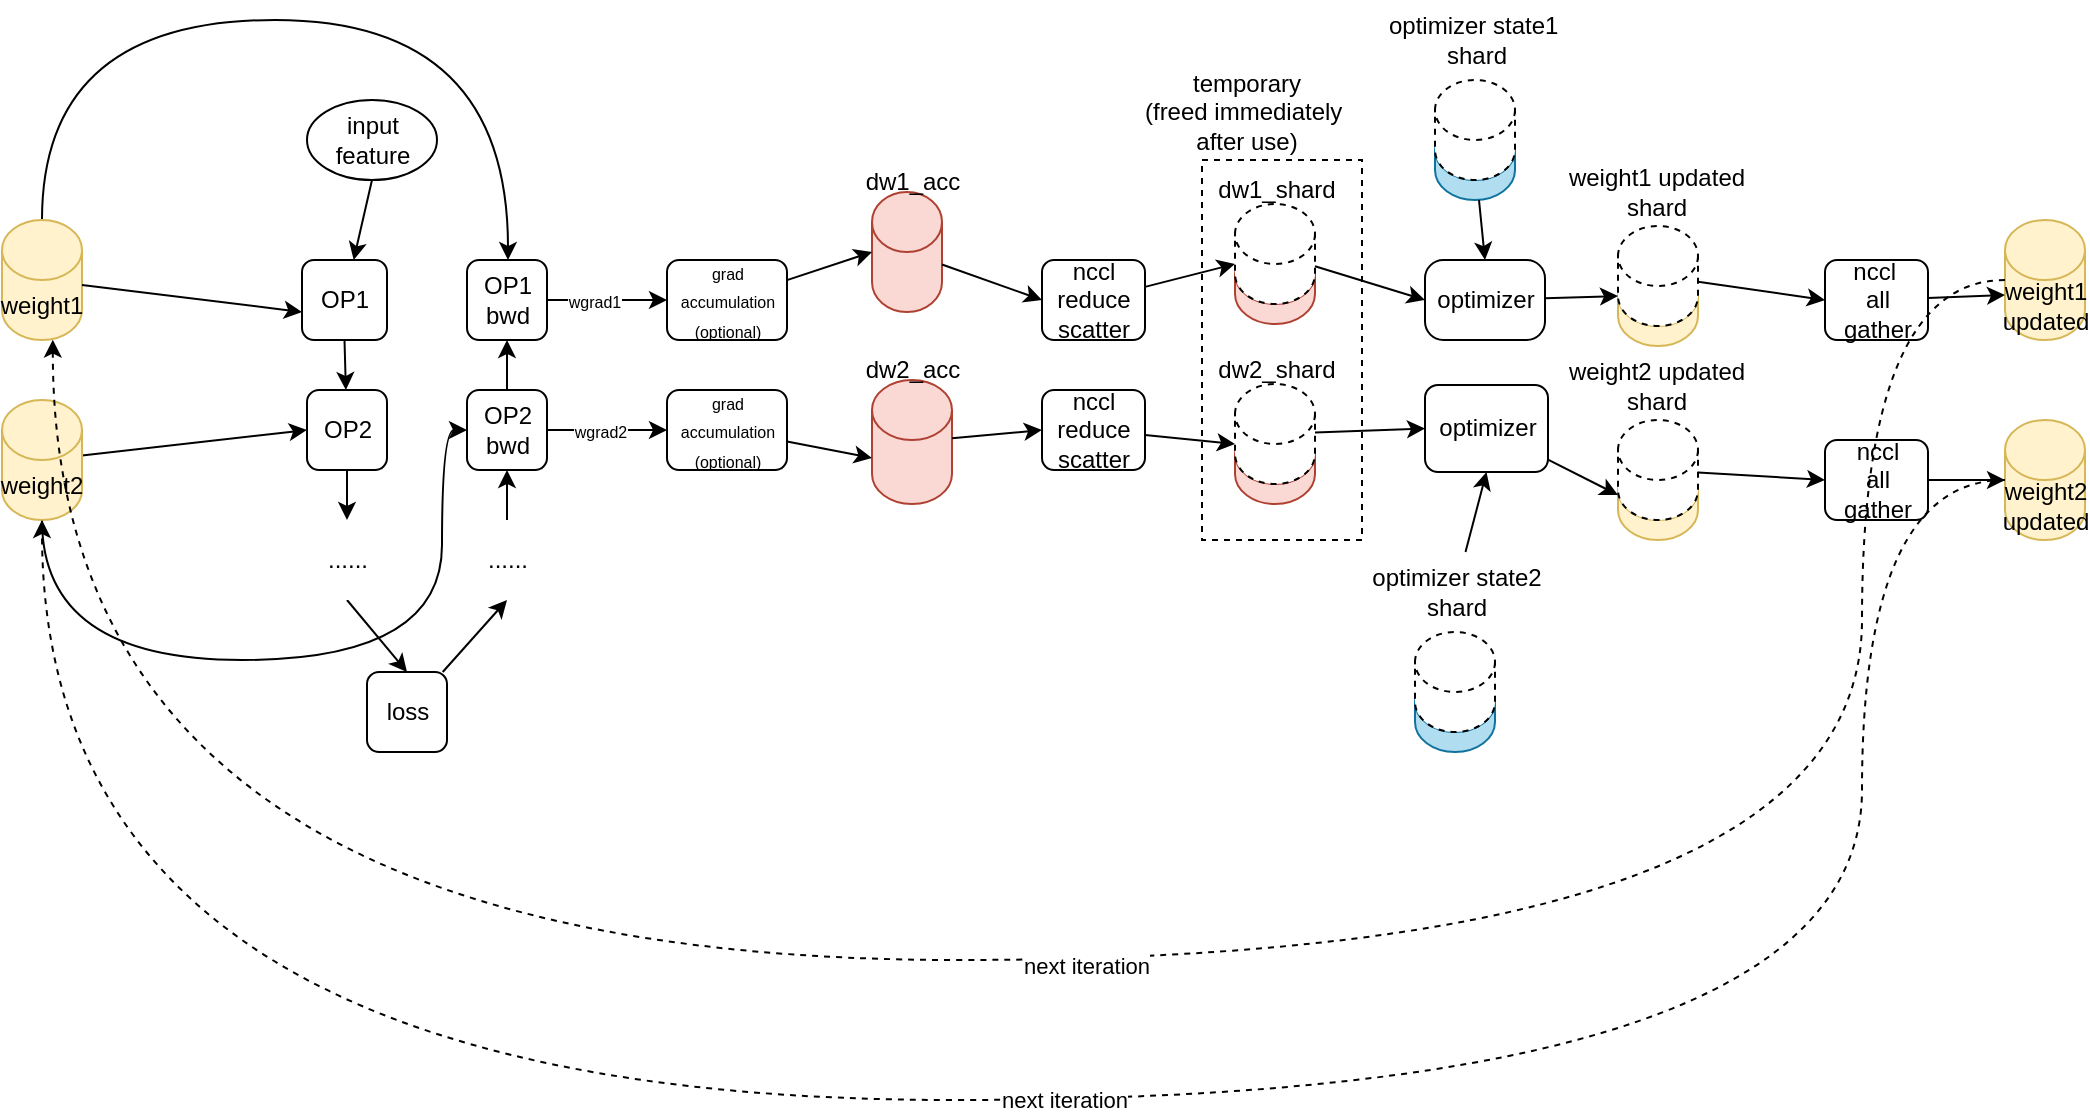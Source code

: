 <mxfile version="28.0.6">
  <diagram name="第 1 页" id="xsn9wAzLdeU0v5P_zitX">
    <mxGraphModel dx="1653" dy="857" grid="1" gridSize="10" guides="1" tooltips="1" connect="1" arrows="1" fold="1" page="1" pageScale="1" pageWidth="1169" pageHeight="827" math="0" shadow="0">
      <root>
        <mxCell id="0" />
        <mxCell id="1" parent="0" />
        <mxCell id="ELaQe_ijEdDVAd6_kbek-1" style="rounded=0;orthogonalLoop=1;jettySize=auto;html=1;exitX=0.5;exitY=1;exitDx=0;exitDy=0;" edge="1" parent="1" source="ELaQe_ijEdDVAd6_kbek-2" target="ELaQe_ijEdDVAd6_kbek-4">
          <mxGeometry relative="1" as="geometry" />
        </mxCell>
        <mxCell id="ELaQe_ijEdDVAd6_kbek-2" value="OP1" style="rounded=1;whiteSpace=wrap;html=1;" vertex="1" parent="1">
          <mxGeometry x="230" y="160" width="42.5" height="40" as="geometry" />
        </mxCell>
        <mxCell id="ELaQe_ijEdDVAd6_kbek-3" style="edgeStyle=orthogonalEdgeStyle;rounded=0;orthogonalLoop=1;jettySize=auto;html=1;exitX=0.5;exitY=1;exitDx=0;exitDy=0;entryX=0.5;entryY=0;entryDx=0;entryDy=0;" edge="1" parent="1" source="ELaQe_ijEdDVAd6_kbek-4" target="ELaQe_ijEdDVAd6_kbek-8">
          <mxGeometry relative="1" as="geometry" />
        </mxCell>
        <mxCell id="ELaQe_ijEdDVAd6_kbek-4" value="OP2" style="rounded=1;whiteSpace=wrap;html=1;" vertex="1" parent="1">
          <mxGeometry x="232.5" y="225" width="40" height="40" as="geometry" />
        </mxCell>
        <mxCell id="ELaQe_ijEdDVAd6_kbek-5" style="rounded=0;orthogonalLoop=1;jettySize=auto;html=1;exitX=0.5;exitY=1;exitDx=0;exitDy=0;" edge="1" parent="1" source="ELaQe_ijEdDVAd6_kbek-6" target="ELaQe_ijEdDVAd6_kbek-2">
          <mxGeometry relative="1" as="geometry" />
        </mxCell>
        <mxCell id="ELaQe_ijEdDVAd6_kbek-6" value="input feature" style="ellipse;whiteSpace=wrap;html=1;" vertex="1" parent="1">
          <mxGeometry x="232.5" y="80" width="65" height="40" as="geometry" />
        </mxCell>
        <mxCell id="ELaQe_ijEdDVAd6_kbek-7" style="rounded=0;orthogonalLoop=1;jettySize=auto;html=1;exitX=0.5;exitY=1;exitDx=0;exitDy=0;entryX=0.5;entryY=0;entryDx=0;entryDy=0;" edge="1" parent="1" source="ELaQe_ijEdDVAd6_kbek-8" target="ELaQe_ijEdDVAd6_kbek-10">
          <mxGeometry relative="1" as="geometry" />
        </mxCell>
        <mxCell id="ELaQe_ijEdDVAd6_kbek-8" value="......" style="rounded=1;whiteSpace=wrap;html=1;strokeColor=none;" vertex="1" parent="1">
          <mxGeometry x="232.5" y="290" width="40" height="40" as="geometry" />
        </mxCell>
        <mxCell id="ELaQe_ijEdDVAd6_kbek-9" style="rounded=0;orthogonalLoop=1;jettySize=auto;html=1;entryX=0.5;entryY=1;entryDx=0;entryDy=0;" edge="1" parent="1" source="ELaQe_ijEdDVAd6_kbek-10" target="ELaQe_ijEdDVAd6_kbek-18">
          <mxGeometry relative="1" as="geometry" />
        </mxCell>
        <mxCell id="ELaQe_ijEdDVAd6_kbek-10" value="loss" style="rounded=1;whiteSpace=wrap;html=1;" vertex="1" parent="1">
          <mxGeometry x="262.5" y="366" width="40" height="40" as="geometry" />
        </mxCell>
        <mxCell id="ELaQe_ijEdDVAd6_kbek-11" style="edgeStyle=none;rounded=0;orthogonalLoop=1;jettySize=auto;html=1;entryX=0;entryY=0.5;entryDx=0;entryDy=0;" edge="1" parent="1" source="ELaQe_ijEdDVAd6_kbek-13" target="ELaQe_ijEdDVAd6_kbek-24">
          <mxGeometry relative="1" as="geometry" />
        </mxCell>
        <mxCell id="ELaQe_ijEdDVAd6_kbek-12" value="&lt;font style=&quot;font-size: 8px;&quot;&gt;wgrad2&lt;/font&gt;" style="edgeLabel;html=1;align=center;verticalAlign=middle;resizable=0;points=[];" vertex="1" connectable="0" parent="ELaQe_ijEdDVAd6_kbek-11">
          <mxGeometry x="-0.125" relative="1" as="geometry">
            <mxPoint as="offset" />
          </mxGeometry>
        </mxCell>
        <mxCell id="ELaQe_ijEdDVAd6_kbek-13" value="&lt;div&gt;OP2&lt;/div&gt;&lt;div&gt;bwd&lt;/div&gt;" style="rounded=1;whiteSpace=wrap;html=1;" vertex="1" parent="1">
          <mxGeometry x="312.5" y="225" width="40" height="40" as="geometry" />
        </mxCell>
        <mxCell id="ELaQe_ijEdDVAd6_kbek-14" style="edgeStyle=none;rounded=0;orthogonalLoop=1;jettySize=auto;html=1;entryX=0;entryY=0.5;entryDx=0;entryDy=0;" edge="1" parent="1" source="ELaQe_ijEdDVAd6_kbek-16" target="ELaQe_ijEdDVAd6_kbek-22">
          <mxGeometry relative="1" as="geometry" />
        </mxCell>
        <mxCell id="ELaQe_ijEdDVAd6_kbek-15" value="&lt;div&gt;&lt;font style=&quot;font-size: 8px;&quot;&gt;wgrad1&lt;/font&gt;&lt;/div&gt;" style="edgeLabel;html=1;align=center;verticalAlign=middle;resizable=0;points=[];" vertex="1" connectable="0" parent="ELaQe_ijEdDVAd6_kbek-14">
          <mxGeometry x="0.112" y="-1" relative="1" as="geometry">
            <mxPoint x="-10" y="-1" as="offset" />
          </mxGeometry>
        </mxCell>
        <mxCell id="ELaQe_ijEdDVAd6_kbek-16" value="&lt;div&gt;OP1&lt;/div&gt;&lt;div&gt;bwd&lt;/div&gt;" style="rounded=1;whiteSpace=wrap;html=1;" vertex="1" parent="1">
          <mxGeometry x="312.5" y="160" width="40" height="40" as="geometry" />
        </mxCell>
        <mxCell id="ELaQe_ijEdDVAd6_kbek-17" style="edgeStyle=orthogonalEdgeStyle;rounded=0;orthogonalLoop=1;jettySize=auto;html=1;entryX=0.5;entryY=1;entryDx=0;entryDy=0;" edge="1" parent="1" source="ELaQe_ijEdDVAd6_kbek-18" target="ELaQe_ijEdDVAd6_kbek-13">
          <mxGeometry relative="1" as="geometry" />
        </mxCell>
        <mxCell id="ELaQe_ijEdDVAd6_kbek-18" value="......" style="rounded=1;whiteSpace=wrap;html=1;strokeColor=none;" vertex="1" parent="1">
          <mxGeometry x="312.5" y="290" width="40" height="40" as="geometry" />
        </mxCell>
        <mxCell id="ELaQe_ijEdDVAd6_kbek-19" style="rounded=0;orthogonalLoop=1;jettySize=auto;html=1;entryX=0.5;entryY=1;entryDx=0;entryDy=0;" edge="1" parent="1" source="ELaQe_ijEdDVAd6_kbek-16" target="ELaQe_ijEdDVAd6_kbek-16">
          <mxGeometry relative="1" as="geometry" />
        </mxCell>
        <mxCell id="ELaQe_ijEdDVAd6_kbek-20" style="rounded=0;orthogonalLoop=1;jettySize=auto;html=1;entryX=0.5;entryY=1;entryDx=0;entryDy=0;exitX=0.5;exitY=0;exitDx=0;exitDy=0;" edge="1" parent="1" source="ELaQe_ijEdDVAd6_kbek-13" target="ELaQe_ijEdDVAd6_kbek-16">
          <mxGeometry relative="1" as="geometry">
            <mxPoint x="349.748" y="225" as="sourcePoint" />
            <mxPoint x="345.26" y="188.24" as="targetPoint" />
          </mxGeometry>
        </mxCell>
        <mxCell id="ELaQe_ijEdDVAd6_kbek-22" value="&lt;div&gt;&lt;font style=&quot;font-size: 8px;&quot;&gt;grad accumulation&lt;br&gt;&lt;/font&gt;&lt;/div&gt;&lt;div&gt;&lt;font style=&quot;font-size: 8px;&quot;&gt;(optional)&lt;/font&gt;&lt;/div&gt;" style="rounded=1;whiteSpace=wrap;html=1;" vertex="1" parent="1">
          <mxGeometry x="412.5" y="160" width="60" height="40" as="geometry" />
        </mxCell>
        <mxCell id="ELaQe_ijEdDVAd6_kbek-24" value="&lt;div&gt;&lt;font style=&quot;font-size: 8px;&quot;&gt;grad accumulation&lt;br&gt;&lt;/font&gt;&lt;/div&gt;&lt;div&gt;&lt;font style=&quot;font-size: 8px;&quot;&gt;(optional)&lt;/font&gt;&lt;/div&gt;" style="rounded=1;whiteSpace=wrap;html=1;" vertex="1" parent="1">
          <mxGeometry x="412.5" y="225" width="60" height="40" as="geometry" />
        </mxCell>
        <mxCell id="ELaQe_ijEdDVAd6_kbek-26" value="&lt;div&gt;nccl reduce&lt;/div&gt;&lt;div&gt;scatter&lt;/div&gt;" style="rounded=1;whiteSpace=wrap;html=1;" vertex="1" parent="1">
          <mxGeometry x="600" y="160" width="51.5" height="40" as="geometry" />
        </mxCell>
        <mxCell id="ELaQe_ijEdDVAd6_kbek-28" value="&lt;div&gt;nccl reduce&lt;/div&gt;&lt;div&gt;scatter&lt;br&gt;&lt;/div&gt;" style="rounded=1;whiteSpace=wrap;html=1;" vertex="1" parent="1">
          <mxGeometry x="600" y="225" width="51.5" height="40" as="geometry" />
        </mxCell>
        <mxCell id="ELaQe_ijEdDVAd6_kbek-29" value="optimizer" style="rounded=1;whiteSpace=wrap;html=1;arcSize=23;" vertex="1" parent="1">
          <mxGeometry x="791.5" y="160" width="60" height="40" as="geometry" />
        </mxCell>
        <mxCell id="ELaQe_ijEdDVAd6_kbek-30" value="optimizer" style="rounded=1;whiteSpace=wrap;html=1;" vertex="1" parent="1">
          <mxGeometry x="791.5" y="222.5" width="61.5" height="43.5" as="geometry" />
        </mxCell>
        <mxCell id="ELaQe_ijEdDVAd6_kbek-113" style="edgeStyle=orthogonalEdgeStyle;rounded=0;orthogonalLoop=1;jettySize=auto;html=1;curved=1;" edge="1" parent="1" source="ELaQe_ijEdDVAd6_kbek-31" target="ELaQe_ijEdDVAd6_kbek-16">
          <mxGeometry relative="1" as="geometry">
            <Array as="points">
              <mxPoint x="100" y="40" />
              <mxPoint x="333" y="40" />
            </Array>
          </mxGeometry>
        </mxCell>
        <mxCell id="ELaQe_ijEdDVAd6_kbek-31" value="weight1" style="shape=cylinder3;whiteSpace=wrap;html=1;boundedLbl=1;backgroundOutline=1;size=15;fillColor=#fff2cc;strokeColor=#d6b656;" vertex="1" parent="1">
          <mxGeometry x="80" y="140" width="40" height="60" as="geometry" />
        </mxCell>
        <mxCell id="ELaQe_ijEdDVAd6_kbek-32" style="edgeStyle=none;rounded=0;orthogonalLoop=1;jettySize=auto;html=1;entryX=0;entryY=0.5;entryDx=0;entryDy=0;" edge="1" parent="1" source="ELaQe_ijEdDVAd6_kbek-33" target="ELaQe_ijEdDVAd6_kbek-4">
          <mxGeometry relative="1" as="geometry" />
        </mxCell>
        <mxCell id="ELaQe_ijEdDVAd6_kbek-114" style="edgeStyle=orthogonalEdgeStyle;rounded=0;orthogonalLoop=1;jettySize=auto;html=1;entryX=0;entryY=0.5;entryDx=0;entryDy=0;curved=1;" edge="1" parent="1" source="ELaQe_ijEdDVAd6_kbek-33" target="ELaQe_ijEdDVAd6_kbek-13">
          <mxGeometry relative="1" as="geometry">
            <Array as="points">
              <mxPoint x="100" y="360" />
              <mxPoint x="300" y="360" />
              <mxPoint x="300" y="245" />
            </Array>
          </mxGeometry>
        </mxCell>
        <mxCell id="ELaQe_ijEdDVAd6_kbek-33" value="weight2" style="shape=cylinder3;whiteSpace=wrap;html=1;boundedLbl=1;backgroundOutline=1;size=15;fillColor=#fff2cc;strokeColor=#d6b656;" vertex="1" parent="1">
          <mxGeometry x="80" y="230" width="40" height="60" as="geometry" />
        </mxCell>
        <mxCell id="ELaQe_ijEdDVAd6_kbek-34" style="edgeStyle=none;rounded=0;orthogonalLoop=1;jettySize=auto;html=1;" edge="1" parent="1" source="ELaQe_ijEdDVAd6_kbek-31">
          <mxGeometry relative="1" as="geometry">
            <mxPoint x="230" y="186" as="targetPoint" />
          </mxGeometry>
        </mxCell>
        <mxCell id="ELaQe_ijEdDVAd6_kbek-37" value="&lt;div&gt;weight1&lt;/div&gt;&lt;div&gt;updated&lt;/div&gt;" style="shape=cylinder3;whiteSpace=wrap;html=1;boundedLbl=1;backgroundOutline=1;size=15;fillColor=#fff2cc;strokeColor=#d6b656;" vertex="1" parent="1">
          <mxGeometry x="1081.5" y="140" width="40" height="60" as="geometry" />
        </mxCell>
        <mxCell id="ELaQe_ijEdDVAd6_kbek-39" value="&lt;div&gt;weight2&lt;/div&gt;&lt;div&gt;updated&lt;/div&gt;" style="shape=cylinder3;whiteSpace=wrap;html=1;boundedLbl=1;backgroundOutline=1;size=15;fillColor=#fff2cc;strokeColor=#d6b656;" vertex="1" parent="1">
          <mxGeometry x="1081.5" y="240" width="40" height="60" as="geometry" />
        </mxCell>
        <mxCell id="ELaQe_ijEdDVAd6_kbek-53" value="" style="group" vertex="1" connectable="0" parent="1">
          <mxGeometry x="676.5" y="110" width="80" height="82" as="geometry" />
        </mxCell>
        <mxCell id="ELaQe_ijEdDVAd6_kbek-50" value="" style="shape=cylinder3;whiteSpace=wrap;html=1;boundedLbl=1;backgroundOutline=1;size=15;fillColor=#fad9d5;strokeColor=#ae4132;" vertex="1" parent="ELaQe_ijEdDVAd6_kbek-53">
          <mxGeometry x="20" y="42" width="40" height="40" as="geometry" />
        </mxCell>
        <mxCell id="ELaQe_ijEdDVAd6_kbek-51" value="" style="shape=cylinder3;whiteSpace=wrap;html=1;boundedLbl=1;backgroundOutline=1;size=15;dashed=1;" vertex="1" parent="ELaQe_ijEdDVAd6_kbek-53">
          <mxGeometry x="20" y="22" width="40" height="50" as="geometry" />
        </mxCell>
        <mxCell id="ELaQe_ijEdDVAd6_kbek-52" value="&lt;div&gt;dw1_shard&lt;/div&gt;" style="text;html=1;align=center;verticalAlign=middle;resizable=0;points=[];autosize=1;strokeColor=none;fillColor=none;" vertex="1" parent="ELaQe_ijEdDVAd6_kbek-53">
          <mxGeometry width="80" height="30" as="geometry" />
        </mxCell>
        <mxCell id="ELaQe_ijEdDVAd6_kbek-54" value="" style="group" vertex="1" connectable="0" parent="1">
          <mxGeometry x="676.5" y="200" width="80" height="82" as="geometry" />
        </mxCell>
        <mxCell id="ELaQe_ijEdDVAd6_kbek-55" value="" style="shape=cylinder3;whiteSpace=wrap;html=1;boundedLbl=1;backgroundOutline=1;size=15;fillColor=#fad9d5;strokeColor=#ae4132;" vertex="1" parent="ELaQe_ijEdDVAd6_kbek-54">
          <mxGeometry x="20" y="42" width="40" height="40" as="geometry" />
        </mxCell>
        <mxCell id="ELaQe_ijEdDVAd6_kbek-56" value="" style="shape=cylinder3;whiteSpace=wrap;html=1;boundedLbl=1;backgroundOutline=1;size=15;dashed=1;" vertex="1" parent="ELaQe_ijEdDVAd6_kbek-54">
          <mxGeometry x="20" y="22" width="40" height="50" as="geometry" />
        </mxCell>
        <mxCell id="ELaQe_ijEdDVAd6_kbek-57" value="&lt;div&gt;dw2_shard&lt;/div&gt;" style="text;html=1;align=center;verticalAlign=middle;resizable=0;points=[];autosize=1;strokeColor=none;fillColor=none;" vertex="1" parent="ELaQe_ijEdDVAd6_kbek-54">
          <mxGeometry width="80" height="30" as="geometry" />
        </mxCell>
        <mxCell id="ELaQe_ijEdDVAd6_kbek-58" style="rounded=0;orthogonalLoop=1;jettySize=auto;html=1;entryX=0;entryY=0;entryDx=0;entryDy=30;entryPerimeter=0;" edge="1" parent="1" source="ELaQe_ijEdDVAd6_kbek-26" target="ELaQe_ijEdDVAd6_kbek-51">
          <mxGeometry relative="1" as="geometry" />
        </mxCell>
        <mxCell id="ELaQe_ijEdDVAd6_kbek-59" style="edgeStyle=none;rounded=0;orthogonalLoop=1;jettySize=auto;html=1;entryX=0;entryY=0;entryDx=0;entryDy=30;entryPerimeter=0;" edge="1" parent="1" source="ELaQe_ijEdDVAd6_kbek-28" target="ELaQe_ijEdDVAd6_kbek-56">
          <mxGeometry relative="1" as="geometry" />
        </mxCell>
        <mxCell id="ELaQe_ijEdDVAd6_kbek-64" value="" style="group" vertex="1" connectable="0" parent="1">
          <mxGeometry x="761.5" y="30" width="110" height="100" as="geometry" />
        </mxCell>
        <mxCell id="ELaQe_ijEdDVAd6_kbek-65" value="" style="shape=cylinder3;whiteSpace=wrap;html=1;boundedLbl=1;backgroundOutline=1;size=15;fillColor=#b1ddf0;strokeColor=#10739e;" vertex="1" parent="ELaQe_ijEdDVAd6_kbek-64">
          <mxGeometry x="35" y="60" width="40" height="40" as="geometry" />
        </mxCell>
        <mxCell id="ELaQe_ijEdDVAd6_kbek-66" value="" style="shape=cylinder3;whiteSpace=wrap;html=1;boundedLbl=1;backgroundOutline=1;size=15;dashed=1;" vertex="1" parent="ELaQe_ijEdDVAd6_kbek-64">
          <mxGeometry x="35" y="40" width="40" height="50" as="geometry" />
        </mxCell>
        <mxCell id="ELaQe_ijEdDVAd6_kbek-67" value="&lt;div&gt;optimizer state1&amp;nbsp;&lt;/div&gt;&lt;div&gt;shard&lt;/div&gt;" style="text;html=1;align=center;verticalAlign=middle;resizable=0;points=[];autosize=1;strokeColor=none;fillColor=none;" vertex="1" parent="ELaQe_ijEdDVAd6_kbek-64">
          <mxGeometry width="110" height="40" as="geometry" />
        </mxCell>
        <mxCell id="ELaQe_ijEdDVAd6_kbek-68" style="edgeStyle=none;rounded=0;orthogonalLoop=1;jettySize=auto;html=1;entryX=0.5;entryY=0;entryDx=0;entryDy=0;" edge="1" parent="1" source="ELaQe_ijEdDVAd6_kbek-65" target="ELaQe_ijEdDVAd6_kbek-29">
          <mxGeometry relative="1" as="geometry" />
        </mxCell>
        <mxCell id="ELaQe_ijEdDVAd6_kbek-69" value="" style="group" vertex="1" connectable="0" parent="1">
          <mxGeometry x="751.5" y="306" width="110" height="100" as="geometry" />
        </mxCell>
        <mxCell id="ELaQe_ijEdDVAd6_kbek-70" value="" style="shape=cylinder3;whiteSpace=wrap;html=1;boundedLbl=1;backgroundOutline=1;size=15;fillColor=#b1ddf0;strokeColor=#10739e;" vertex="1" parent="ELaQe_ijEdDVAd6_kbek-69">
          <mxGeometry x="35" y="60" width="40" height="40" as="geometry" />
        </mxCell>
        <mxCell id="ELaQe_ijEdDVAd6_kbek-71" value="" style="shape=cylinder3;whiteSpace=wrap;html=1;boundedLbl=1;backgroundOutline=1;size=15;dashed=1;" vertex="1" parent="ELaQe_ijEdDVAd6_kbek-69">
          <mxGeometry x="35" y="40" width="40" height="50" as="geometry" />
        </mxCell>
        <mxCell id="ELaQe_ijEdDVAd6_kbek-72" value="&lt;div&gt;optimizer state2 &lt;br&gt;&lt;/div&gt;&lt;div&gt;shard&lt;/div&gt;" style="text;html=1;align=center;verticalAlign=middle;resizable=0;points=[];autosize=1;strokeColor=none;fillColor=none;" vertex="1" parent="ELaQe_ijEdDVAd6_kbek-69">
          <mxGeometry width="110" height="40" as="geometry" />
        </mxCell>
        <mxCell id="ELaQe_ijEdDVAd6_kbek-73" style="edgeStyle=none;rounded=0;orthogonalLoop=1;jettySize=auto;html=1;entryX=0.5;entryY=1;entryDx=0;entryDy=0;" edge="1" parent="1" source="ELaQe_ijEdDVAd6_kbek-72" target="ELaQe_ijEdDVAd6_kbek-30">
          <mxGeometry relative="1" as="geometry" />
        </mxCell>
        <mxCell id="ELaQe_ijEdDVAd6_kbek-74" style="edgeStyle=none;rounded=0;orthogonalLoop=1;jettySize=auto;html=1;entryX=0;entryY=0.5;entryDx=0;entryDy=0;" edge="1" parent="1" source="ELaQe_ijEdDVAd6_kbek-51" target="ELaQe_ijEdDVAd6_kbek-29">
          <mxGeometry relative="1" as="geometry" />
        </mxCell>
        <mxCell id="ELaQe_ijEdDVAd6_kbek-75" style="edgeStyle=none;rounded=0;orthogonalLoop=1;jettySize=auto;html=1;entryX=0;entryY=0.5;entryDx=0;entryDy=0;" edge="1" parent="1" source="ELaQe_ijEdDVAd6_kbek-56" target="ELaQe_ijEdDVAd6_kbek-30">
          <mxGeometry relative="1" as="geometry" />
        </mxCell>
        <mxCell id="ELaQe_ijEdDVAd6_kbek-79" value="" style="group" vertex="1" connectable="0" parent="1">
          <mxGeometry x="851.5" y="106" width="110" height="97" as="geometry" />
        </mxCell>
        <mxCell id="ELaQe_ijEdDVAd6_kbek-76" value="" style="shape=cylinder3;whiteSpace=wrap;html=1;boundedLbl=1;backgroundOutline=1;size=15;fillColor=#fff2cc;strokeColor=#d6b656;" vertex="1" parent="ELaQe_ijEdDVAd6_kbek-79">
          <mxGeometry x="36.5" y="57" width="40" height="40" as="geometry" />
        </mxCell>
        <mxCell id="ELaQe_ijEdDVAd6_kbek-77" value="" style="shape=cylinder3;whiteSpace=wrap;html=1;boundedLbl=1;backgroundOutline=1;size=15;dashed=1;" vertex="1" parent="ELaQe_ijEdDVAd6_kbek-79">
          <mxGeometry x="36.5" y="37" width="40" height="50" as="geometry" />
        </mxCell>
        <mxCell id="ELaQe_ijEdDVAd6_kbek-78" value="&lt;div&gt;weight1 updated&lt;/div&gt;&lt;div&gt;shard&lt;br&gt;&lt;/div&gt;" style="text;html=1;align=center;verticalAlign=middle;resizable=0;points=[];autosize=1;strokeColor=none;fillColor=none;" vertex="1" parent="ELaQe_ijEdDVAd6_kbek-79">
          <mxGeometry width="110" height="40" as="geometry" />
        </mxCell>
        <mxCell id="ELaQe_ijEdDVAd6_kbek-80" value="" style="group" vertex="1" connectable="0" parent="1">
          <mxGeometry x="851.5" y="203" width="110" height="97" as="geometry" />
        </mxCell>
        <mxCell id="ELaQe_ijEdDVAd6_kbek-81" value="" style="shape=cylinder3;whiteSpace=wrap;html=1;boundedLbl=1;backgroundOutline=1;size=15;fillColor=#fff2cc;strokeColor=#d6b656;" vertex="1" parent="ELaQe_ijEdDVAd6_kbek-80">
          <mxGeometry x="36.5" y="57" width="40" height="40" as="geometry" />
        </mxCell>
        <mxCell id="ELaQe_ijEdDVAd6_kbek-82" value="" style="shape=cylinder3;whiteSpace=wrap;html=1;boundedLbl=1;backgroundOutline=1;size=15;dashed=1;" vertex="1" parent="ELaQe_ijEdDVAd6_kbek-80">
          <mxGeometry x="36.5" y="37" width="40" height="50" as="geometry" />
        </mxCell>
        <mxCell id="ELaQe_ijEdDVAd6_kbek-83" value="&lt;div&gt;weight2 updated&lt;/div&gt;&lt;div&gt;shard&lt;br&gt;&lt;/div&gt;" style="text;html=1;align=center;verticalAlign=middle;resizable=0;points=[];autosize=1;strokeColor=none;fillColor=none;" vertex="1" parent="ELaQe_ijEdDVAd6_kbek-80">
          <mxGeometry width="110" height="40" as="geometry" />
        </mxCell>
        <mxCell id="ELaQe_ijEdDVAd6_kbek-84" value="&lt;div&gt;nccl&amp;nbsp;&lt;/div&gt;&lt;div&gt;all&lt;/div&gt;&lt;div&gt;gather&lt;br&gt;&lt;/div&gt;" style="rounded=1;whiteSpace=wrap;html=1;" vertex="1" parent="1">
          <mxGeometry x="991.5" y="160" width="51.5" height="40" as="geometry" />
        </mxCell>
        <mxCell id="ELaQe_ijEdDVAd6_kbek-85" value="&lt;div&gt;nccl&lt;/div&gt;&lt;div&gt;all&lt;br&gt;&lt;/div&gt;&lt;div&gt;gather&lt;/div&gt;" style="rounded=1;whiteSpace=wrap;html=1;" vertex="1" parent="1">
          <mxGeometry x="991.5" y="250" width="51.5" height="40" as="geometry" />
        </mxCell>
        <mxCell id="ELaQe_ijEdDVAd6_kbek-86" style="edgeStyle=none;rounded=0;orthogonalLoop=1;jettySize=auto;html=1;entryX=0;entryY=0;entryDx=0;entryDy=15;entryPerimeter=0;" edge="1" parent="1" source="ELaQe_ijEdDVAd6_kbek-29" target="ELaQe_ijEdDVAd6_kbek-76">
          <mxGeometry relative="1" as="geometry" />
        </mxCell>
        <mxCell id="ELaQe_ijEdDVAd6_kbek-87" style="edgeStyle=none;rounded=0;orthogonalLoop=1;jettySize=auto;html=1;entryX=0;entryY=0;entryDx=0;entryDy=17.5;entryPerimeter=0;" edge="1" parent="1" source="ELaQe_ijEdDVAd6_kbek-30" target="ELaQe_ijEdDVAd6_kbek-81">
          <mxGeometry relative="1" as="geometry" />
        </mxCell>
        <mxCell id="ELaQe_ijEdDVAd6_kbek-88" style="edgeStyle=none;rounded=0;orthogonalLoop=1;jettySize=auto;html=1;entryX=0;entryY=0.5;entryDx=0;entryDy=0;" edge="1" parent="1" source="ELaQe_ijEdDVAd6_kbek-77" target="ELaQe_ijEdDVAd6_kbek-84">
          <mxGeometry relative="1" as="geometry" />
        </mxCell>
        <mxCell id="ELaQe_ijEdDVAd6_kbek-89" style="edgeStyle=none;rounded=0;orthogonalLoop=1;jettySize=auto;html=1;entryX=0;entryY=0.5;entryDx=0;entryDy=0;" edge="1" parent="1" source="ELaQe_ijEdDVAd6_kbek-82" target="ELaQe_ijEdDVAd6_kbek-85">
          <mxGeometry relative="1" as="geometry" />
        </mxCell>
        <mxCell id="ELaQe_ijEdDVAd6_kbek-90" style="edgeStyle=none;rounded=0;orthogonalLoop=1;jettySize=auto;html=1;entryX=0;entryY=0;entryDx=0;entryDy=37.5;entryPerimeter=0;" edge="1" parent="1" source="ELaQe_ijEdDVAd6_kbek-84" target="ELaQe_ijEdDVAd6_kbek-37">
          <mxGeometry relative="1" as="geometry" />
        </mxCell>
        <mxCell id="ELaQe_ijEdDVAd6_kbek-91" style="edgeStyle=none;rounded=0;orthogonalLoop=1;jettySize=auto;html=1;entryX=0;entryY=0.5;entryDx=0;entryDy=0;entryPerimeter=0;" edge="1" parent="1" source="ELaQe_ijEdDVAd6_kbek-85" target="ELaQe_ijEdDVAd6_kbek-39">
          <mxGeometry relative="1" as="geometry" />
        </mxCell>
        <mxCell id="ELaQe_ijEdDVAd6_kbek-92" style="edgeStyle=orthogonalEdgeStyle;rounded=0;orthogonalLoop=1;jettySize=auto;html=1;entryX=0.635;entryY=0.997;entryDx=0;entryDy=0;entryPerimeter=0;curved=1;dashed=1;" edge="1" parent="1" source="ELaQe_ijEdDVAd6_kbek-37" target="ELaQe_ijEdDVAd6_kbek-31">
          <mxGeometry relative="1" as="geometry">
            <Array as="points">
              <mxPoint x="1010" y="510" />
              <mxPoint x="105" y="510" />
            </Array>
          </mxGeometry>
        </mxCell>
        <mxCell id="ELaQe_ijEdDVAd6_kbek-93" value="&lt;div&gt;next iteration&lt;/div&gt;" style="edgeLabel;html=1;align=center;verticalAlign=middle;resizable=0;points=[];" vertex="1" connectable="0" parent="ELaQe_ijEdDVAd6_kbek-92">
          <mxGeometry x="-0.017" y="3" relative="1" as="geometry">
            <mxPoint as="offset" />
          </mxGeometry>
        </mxCell>
        <mxCell id="ELaQe_ijEdDVAd6_kbek-94" style="edgeStyle=orthogonalEdgeStyle;rounded=0;orthogonalLoop=1;jettySize=auto;html=1;entryX=0.5;entryY=1;entryDx=0;entryDy=0;entryPerimeter=0;curved=1;dashed=1;" edge="1" parent="1" source="ELaQe_ijEdDVAd6_kbek-39" target="ELaQe_ijEdDVAd6_kbek-33">
          <mxGeometry relative="1" as="geometry">
            <Array as="points">
              <mxPoint x="1010" y="580" />
              <mxPoint x="100" y="580" />
            </Array>
          </mxGeometry>
        </mxCell>
        <mxCell id="ELaQe_ijEdDVAd6_kbek-95" value="next iteration" style="edgeLabel;html=1;align=center;verticalAlign=middle;resizable=0;points=[];" vertex="1" connectable="0" parent="ELaQe_ijEdDVAd6_kbek-94">
          <mxGeometry x="-0.013" relative="1" as="geometry">
            <mxPoint as="offset" />
          </mxGeometry>
        </mxCell>
        <mxCell id="ELaQe_ijEdDVAd6_kbek-100" value="" style="group" vertex="1" connectable="0" parent="1">
          <mxGeometry x="500" y="106" width="70" height="82" as="geometry" />
        </mxCell>
        <mxCell id="ELaQe_ijEdDVAd6_kbek-97" value="" style="shape=cylinder3;whiteSpace=wrap;html=1;boundedLbl=1;backgroundOutline=1;size=15;fillColor=#fad9d5;strokeColor=#ae4132;" vertex="1" parent="ELaQe_ijEdDVAd6_kbek-100">
          <mxGeometry x="15" y="20" width="35" height="60" as="geometry" />
        </mxCell>
        <mxCell id="ELaQe_ijEdDVAd6_kbek-99" value="&lt;div&gt;dw1_acc&lt;/div&gt;" style="text;html=1;align=center;verticalAlign=middle;resizable=0;points=[];autosize=1;strokeColor=none;fillColor=none;" vertex="1" parent="ELaQe_ijEdDVAd6_kbek-100">
          <mxGeometry width="70" height="30" as="geometry" />
        </mxCell>
        <mxCell id="ELaQe_ijEdDVAd6_kbek-101" value="" style="group" vertex="1" connectable="0" parent="1">
          <mxGeometry x="500" y="200" width="70" height="82" as="geometry" />
        </mxCell>
        <mxCell id="ELaQe_ijEdDVAd6_kbek-102" value="" style="shape=cylinder3;whiteSpace=wrap;html=1;boundedLbl=1;backgroundOutline=1;size=15;fillColor=#fad9d5;strokeColor=#ae4132;" vertex="1" parent="ELaQe_ijEdDVAd6_kbek-101">
          <mxGeometry x="15" y="20" width="40" height="62" as="geometry" />
        </mxCell>
        <mxCell id="ELaQe_ijEdDVAd6_kbek-103" value="&lt;div&gt;dw2_acc&lt;/div&gt;" style="text;html=1;align=center;verticalAlign=middle;resizable=0;points=[];autosize=1;strokeColor=none;fillColor=none;" vertex="1" parent="ELaQe_ijEdDVAd6_kbek-101">
          <mxGeometry width="70" height="30" as="geometry" />
        </mxCell>
        <mxCell id="ELaQe_ijEdDVAd6_kbek-104" style="edgeStyle=none;rounded=0;orthogonalLoop=1;jettySize=auto;html=1;entryX=0;entryY=0.5;entryDx=0;entryDy=0;entryPerimeter=0;" edge="1" parent="1" source="ELaQe_ijEdDVAd6_kbek-22" target="ELaQe_ijEdDVAd6_kbek-97">
          <mxGeometry relative="1" as="geometry" />
        </mxCell>
        <mxCell id="ELaQe_ijEdDVAd6_kbek-105" style="edgeStyle=none;rounded=0;orthogonalLoop=1;jettySize=auto;html=1;entryX=0;entryY=0.5;entryDx=0;entryDy=0;" edge="1" parent="1" source="ELaQe_ijEdDVAd6_kbek-97" target="ELaQe_ijEdDVAd6_kbek-26">
          <mxGeometry relative="1" as="geometry" />
        </mxCell>
        <mxCell id="ELaQe_ijEdDVAd6_kbek-106" style="edgeStyle=none;rounded=0;orthogonalLoop=1;jettySize=auto;html=1;entryX=0;entryY=0;entryDx=0;entryDy=39;entryPerimeter=0;" edge="1" parent="1" source="ELaQe_ijEdDVAd6_kbek-24" target="ELaQe_ijEdDVAd6_kbek-102">
          <mxGeometry relative="1" as="geometry" />
        </mxCell>
        <mxCell id="ELaQe_ijEdDVAd6_kbek-107" style="edgeStyle=none;rounded=0;orthogonalLoop=1;jettySize=auto;html=1;entryX=0;entryY=0.5;entryDx=0;entryDy=0;" edge="1" parent="1" source="ELaQe_ijEdDVAd6_kbek-102" target="ELaQe_ijEdDVAd6_kbek-28">
          <mxGeometry relative="1" as="geometry" />
        </mxCell>
        <mxCell id="ELaQe_ijEdDVAd6_kbek-110" value="" style="rounded=0;whiteSpace=wrap;html=1;fillColor=none;strokeColor=default;dashed=1;" vertex="1" parent="1">
          <mxGeometry x="680" y="110" width="80" height="190" as="geometry" />
        </mxCell>
        <mxCell id="ELaQe_ijEdDVAd6_kbek-112" value="&lt;div&gt;temporary&lt;/div&gt;&lt;div&gt;(freed immediately&amp;nbsp;&lt;/div&gt;&lt;div&gt;after use)&lt;br&gt;&lt;/div&gt;" style="text;html=1;align=center;verticalAlign=middle;resizable=0;points=[];autosize=1;strokeColor=none;fillColor=none;" vertex="1" parent="1">
          <mxGeometry x="636.5" y="56" width="130" height="60" as="geometry" />
        </mxCell>
      </root>
    </mxGraphModel>
  </diagram>
</mxfile>
